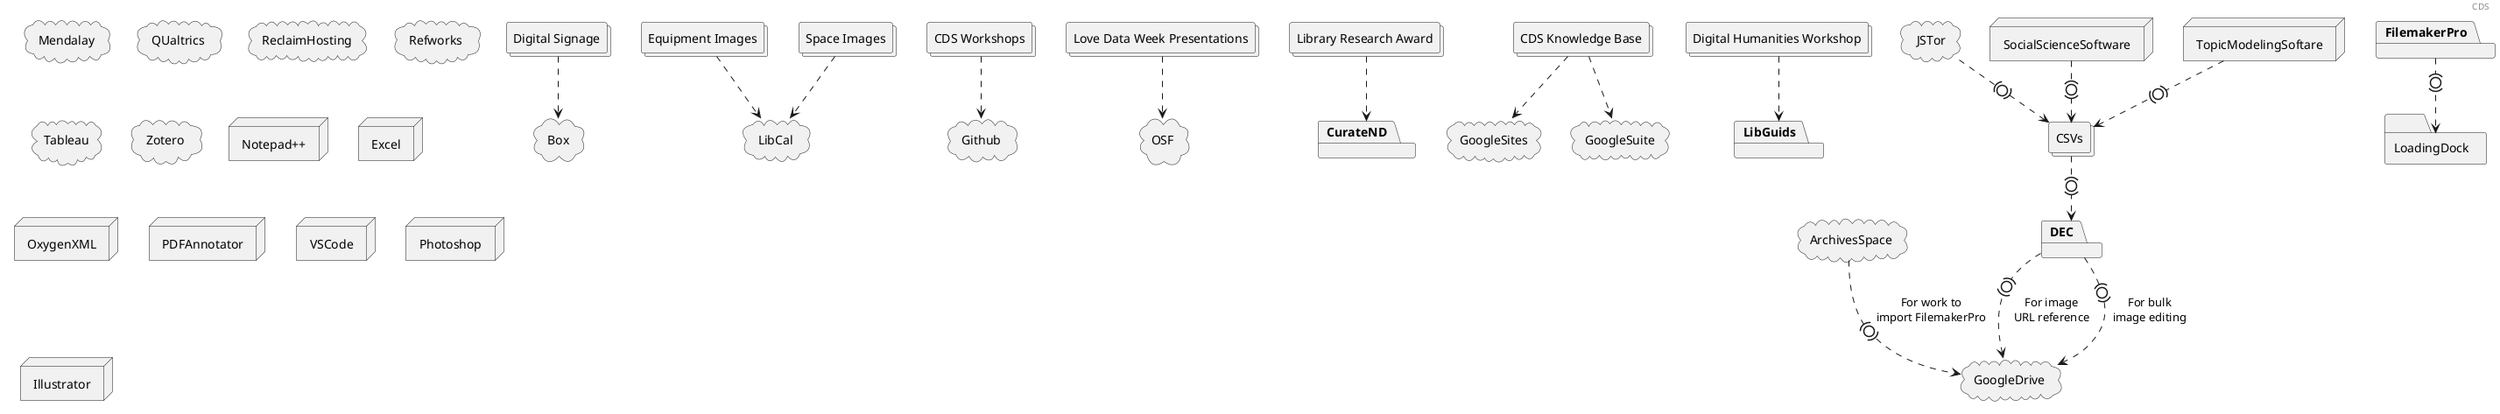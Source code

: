 # Render via PlantUML
# Generated via plantuml-preview (https://github.com/peele/plantuml-preview) in Atom
# package
# node
# folder
# frame
# cloud
# database
# interface
@startuml

header CDS

collections "Digital Signage" as DS
collections "Equipment Images" as EI
collections "Space Images" as SI
collections "CDS Workshops" as CDSW
collections "Love Data Week Presentations" as LDWP
collections "Library Research Award" as LRA
collections "CDS Knowledge Base" as CDSKB
collections "Digital Humanities Workshop" as DHW
collections CSVs

cloud ArchivesSpace
cloud Box
cloud Github
cloud GoogleDrive
cloud GoogleSites
cloud GoogleSuite
cloud JSTor
cloud LibCal
cloud Mendalay
cloud OSF
cloud QUaltrics
cloud ReclaimHosting
cloud Refworks
cloud Tableau
cloud Zotero
folder LoadingDock
node "Notepad++" as NP
node Excel
node OxygenXML
node PDFAnnotator
node SocialScienceSoftware
node TopicModelingSoftare
node VSCode
node Photoshop
node Illustrator
package CurateND
package DEC
package FilemakerPro
package LibGuids

JSTor .(0).> CSVs
TopicModelingSoftare .(0).> CSVs
SocialScienceSoftware .(0).> CSVs
FilemakerPro .(0).> LoadingDock
CSVs .(0).> DEC
DEC .(0).> GoogleDrive : "For image\nURL reference"
DEC .(0).> GoogleDrive : "For bulk\nimage editing"
ArchivesSpace .(0).> GoogleDrive : "For work to\nimport FilemakerPro"

DS ..> Box
CDSW ..> Github
LRA ..> CurateND
LDWP ..> OSF
CDSKB ..> GoogleSites
CDSKB ..> GoogleSuite
EI ..> LibCal
SI ..> LibCal
DHW ..> LibGuids

@enduml
